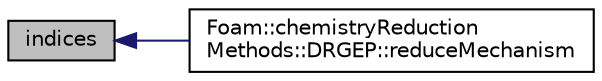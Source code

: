 digraph "indices"
{
  bgcolor="transparent";
  edge [fontname="Helvetica",fontsize="10",labelfontname="Helvetica",labelfontsize="10"];
  node [fontname="Helvetica",fontsize="10",shape=record];
  rankdir="LR";
  Node1 [label="indices",height=0.2,width=0.4,color="black", fillcolor="grey75", style="filled" fontcolor="black"];
  Node1 -> Node2 [dir="back",color="midnightblue",fontsize="10",style="solid",fontname="Helvetica"];
  Node2 [label="Foam::chemistryReduction\lMethods::DRGEP::reduceMechanism",height=0.2,width=0.4,color="black",URL="$classFoam_1_1chemistryReductionMethods_1_1DRGEP.html#ab97a7154228c1656fe098928083bbc27",tooltip="Reduce the mechanism. "];
}
